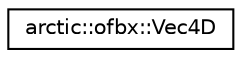 digraph "Graphical Class Hierarchy"
{
 // LATEX_PDF_SIZE
  edge [fontname="Helvetica",fontsize="10",labelfontname="Helvetica",labelfontsize="10"];
  node [fontname="Helvetica",fontsize="10",shape=record];
  rankdir="LR";
  Node0 [label="arctic::ofbx::Vec4D",height=0.2,width=0.4,color="black", fillcolor="white", style="filled",URL="$structarctic_1_1ofbx_1_1_vec4_d.html",tooltip=" "];
}
